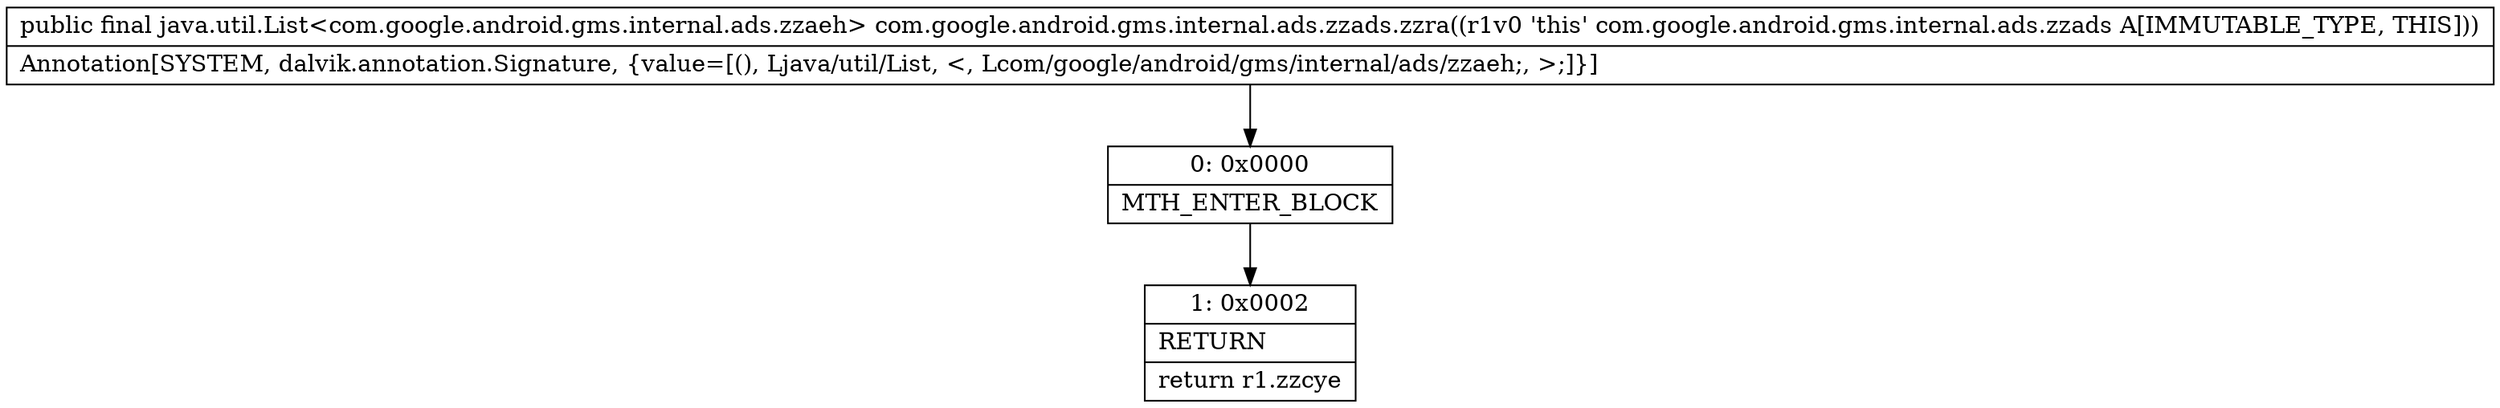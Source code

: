 digraph "CFG forcom.google.android.gms.internal.ads.zzads.zzra()Ljava\/util\/List;" {
Node_0 [shape=record,label="{0\:\ 0x0000|MTH_ENTER_BLOCK\l}"];
Node_1 [shape=record,label="{1\:\ 0x0002|RETURN\l|return r1.zzcye\l}"];
MethodNode[shape=record,label="{public final java.util.List\<com.google.android.gms.internal.ads.zzaeh\> com.google.android.gms.internal.ads.zzads.zzra((r1v0 'this' com.google.android.gms.internal.ads.zzads A[IMMUTABLE_TYPE, THIS]))  | Annotation[SYSTEM, dalvik.annotation.Signature, \{value=[(), Ljava\/util\/List, \<, Lcom\/google\/android\/gms\/internal\/ads\/zzaeh;, \>;]\}]\l}"];
MethodNode -> Node_0;
Node_0 -> Node_1;
}

